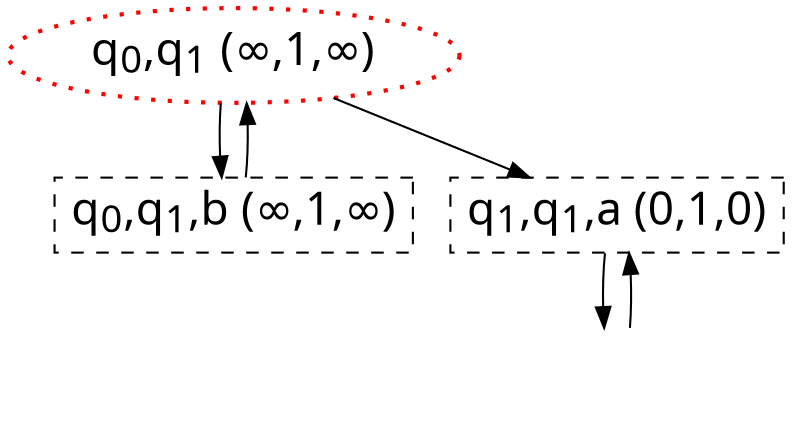 digraph g { 
	rankdir=TD;
	size="8,5"

	node [fontname="Arial:bold" fontsize=22];
	edge [fontname="Helvetica:bold" fontsize=18];

	node [color = black shape = ellipse style = solid];
		
	node [color = red style = "bold, dotted"]
		q0q1 [pos = "3.5, 1!" label=<q<SUB>0</SUB>,q<SUB>1</SUB> (&infin;,1,&infin;)>];
	node [color = black style = invis]
		q1q1 [pos = "0, 1!" label=<q<SUB>1</SUB>,q<SUB>1</SUB>>];
	node [color = black shape = box style = dashed];
		q0q1b [pos = "3.5, 0!" label=<q<SUB>0</SUB>,q<SUB>1</SUB>,b (&infin;,1,&infin;)>];
	node [color = black shape = box style = dashed];
		q1q1a [pos = "1, 0!" label=<q<SUB>1</SUB>,q<SUB>1</SUB>,a (0,1,0)>];

	q1q1-> q1q1a;
	q1q1a-> q1q1;

	q0q1-> q1q1a;
	q0q1-> q0q1b;
	q0q1b-> q0q1;
}